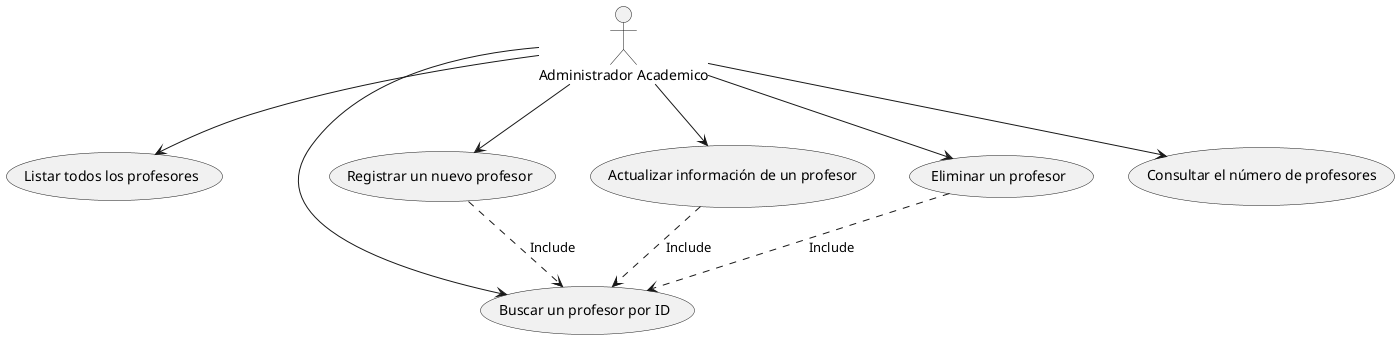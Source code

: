 @startuml
:Administrador Academico:
:Administrador Academico: --> (Listar todos los profesores)
:Administrador Academico: --> (Buscar un profesor por ID)
:Administrador Academico: --> (Registrar un nuevo profesor)
:Administrador Academico: --> (Actualizar información de un profesor)
:Administrador Academico: --> (Eliminar un profesor)
:Administrador Academico: --> (Consultar el número de profesores)

(Registrar un nuevo profesor) ..> (Buscar un profesor por ID): Include
(Actualizar información de un profesor) ..> (Buscar un profesor por ID): Include
(Eliminar un profesor) ..> (Buscar un profesor por ID): Include

@enduml

